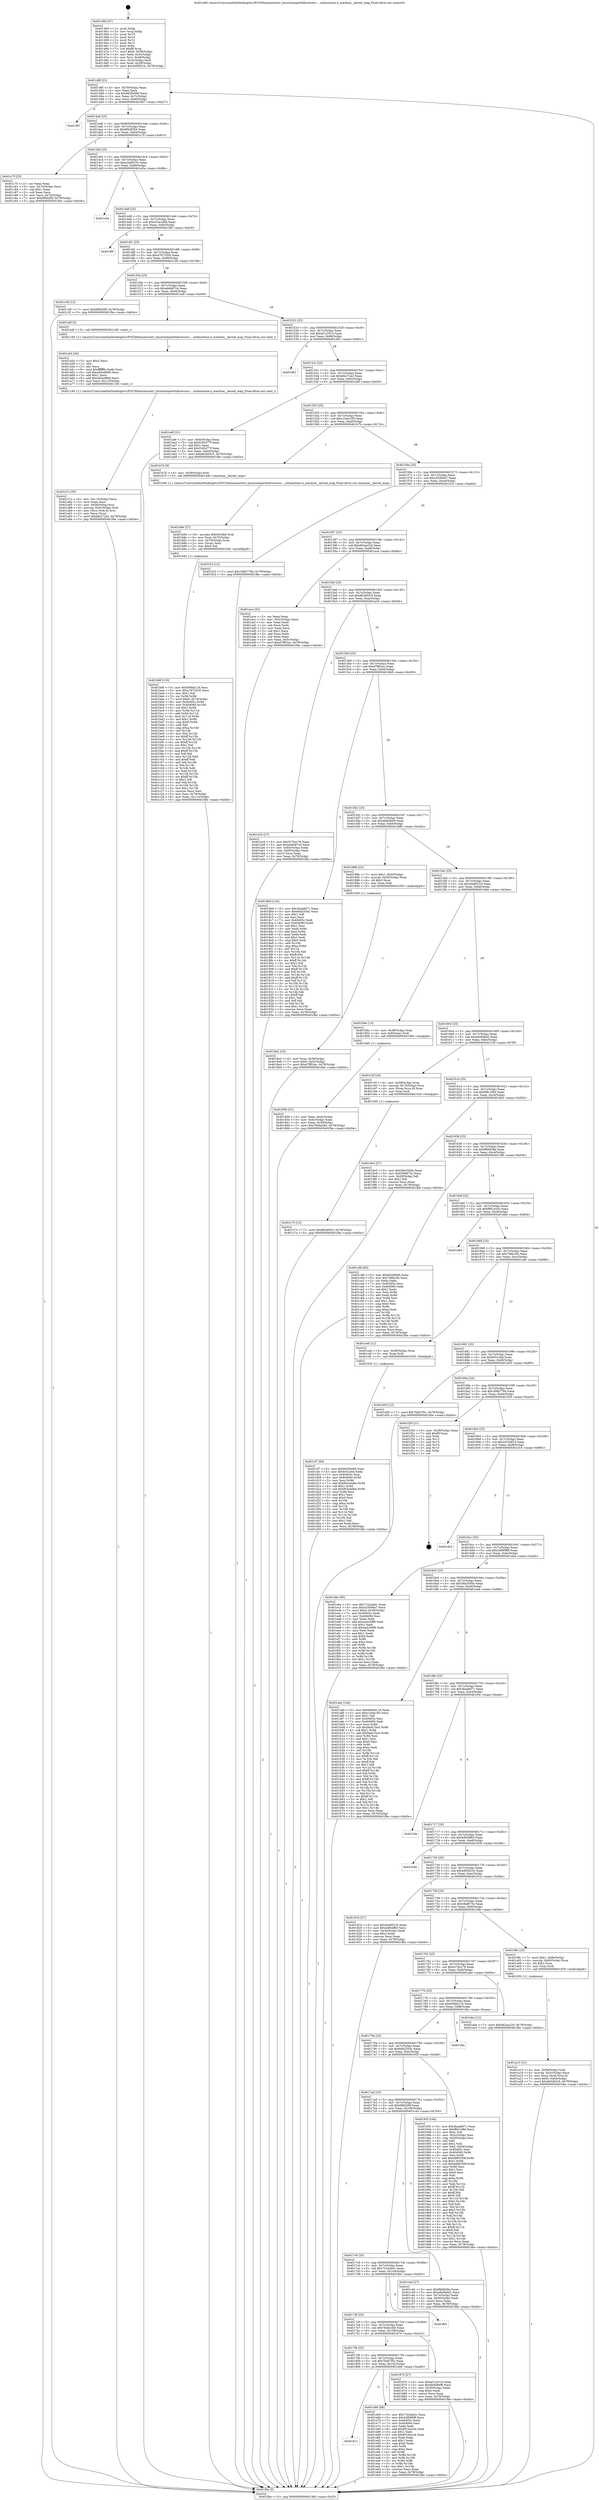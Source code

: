 digraph "0x401460" {
  label = "0x401460 (/mnt/c/Users/mathe/Desktop/tcc/POCII/binaries/extr_linuxtoolsperfuibrowsers....utilmachine.h_machine__kernel_map_Final-ollvm.out::main(0))"
  labelloc = "t"
  node[shape=record]

  Entry [label="",width=0.3,height=0.3,shape=circle,fillcolor=black,style=filled]
  "0x40148f" [label="{
     0x40148f [23]\l
     | [instrs]\l
     &nbsp;&nbsp;0x40148f \<+3\>: mov -0x78(%rbp),%eax\l
     &nbsp;&nbsp;0x401492 \<+2\>: mov %eax,%ecx\l
     &nbsp;&nbsp;0x401494 \<+6\>: sub $0x8d2f4069,%ecx\l
     &nbsp;&nbsp;0x40149a \<+3\>: mov %eax,-0x7c(%rbp)\l
     &nbsp;&nbsp;0x40149d \<+3\>: mov %ecx,-0x80(%rbp)\l
     &nbsp;&nbsp;0x4014a0 \<+6\>: je 0000000000401f87 \<main+0xb27\>\l
  }"]
  "0x401f87" [label="{
     0x401f87\l
  }", style=dashed]
  "0x4014a6" [label="{
     0x4014a6 [25]\l
     | [instrs]\l
     &nbsp;&nbsp;0x4014a6 \<+5\>: jmp 00000000004014ab \<main+0x4b\>\l
     &nbsp;&nbsp;0x4014ab \<+3\>: mov -0x7c(%rbp),%eax\l
     &nbsp;&nbsp;0x4014ae \<+5\>: sub $0x9f2df363,%eax\l
     &nbsp;&nbsp;0x4014b3 \<+6\>: mov %eax,-0x84(%rbp)\l
     &nbsp;&nbsp;0x4014b9 \<+6\>: je 0000000000401c7f \<main+0x81f\>\l
  }"]
  Exit [label="",width=0.3,height=0.3,shape=circle,fillcolor=black,style=filled,peripheries=2]
  "0x401c7f" [label="{
     0x401c7f [25]\l
     | [instrs]\l
     &nbsp;&nbsp;0x401c7f \<+2\>: xor %eax,%eax\l
     &nbsp;&nbsp;0x401c81 \<+3\>: mov -0x74(%rbp),%ecx\l
     &nbsp;&nbsp;0x401c84 \<+3\>: sub $0x1,%eax\l
     &nbsp;&nbsp;0x401c87 \<+2\>: sub %eax,%ecx\l
     &nbsp;&nbsp;0x401c89 \<+3\>: mov %ecx,-0x74(%rbp)\l
     &nbsp;&nbsp;0x401c8c \<+7\>: movl $0x6f9d2f5f,-0x78(%rbp)\l
     &nbsp;&nbsp;0x401c93 \<+5\>: jmp 0000000000401fbe \<main+0xb5e\>\l
  }"]
  "0x4014bf" [label="{
     0x4014bf [25]\l
     | [instrs]\l
     &nbsp;&nbsp;0x4014bf \<+5\>: jmp 00000000004014c4 \<main+0x64\>\l
     &nbsp;&nbsp;0x4014c4 \<+3\>: mov -0x7c(%rbp),%eax\l
     &nbsp;&nbsp;0x4014c7 \<+5\>: sub $0xa2db910c,%eax\l
     &nbsp;&nbsp;0x4014cc \<+6\>: mov %eax,-0x88(%rbp)\l
     &nbsp;&nbsp;0x4014d2 \<+6\>: je 0000000000401e5a \<main+0x9fa\>\l
  }"]
  "0x401811" [label="{
     0x401811\l
  }", style=dashed]
  "0x401e5a" [label="{
     0x401e5a\l
  }", style=dashed]
  "0x4014d8" [label="{
     0x4014d8 [25]\l
     | [instrs]\l
     &nbsp;&nbsp;0x4014d8 \<+5\>: jmp 00000000004014dd \<main+0x7d\>\l
     &nbsp;&nbsp;0x4014dd \<+3\>: mov -0x7c(%rbp),%eax\l
     &nbsp;&nbsp;0x4014e0 \<+5\>: sub $0xa53a1d46,%eax\l
     &nbsp;&nbsp;0x4014e5 \<+6\>: mov %eax,-0x8c(%rbp)\l
     &nbsp;&nbsp;0x4014eb \<+6\>: je 0000000000401f9f \<main+0xb3f\>\l
  }"]
  "0x401e66" [label="{
     0x401e66 [88]\l
     | [instrs]\l
     &nbsp;&nbsp;0x401e66 \<+5\>: mov $0x71b2abd1,%eax\l
     &nbsp;&nbsp;0x401e6b \<+5\>: mov $0x24f089f8,%ecx\l
     &nbsp;&nbsp;0x401e70 \<+7\>: mov 0x40405c,%edx\l
     &nbsp;&nbsp;0x401e77 \<+7\>: mov 0x404060,%esi\l
     &nbsp;&nbsp;0x401e7e \<+2\>: mov %edx,%edi\l
     &nbsp;&nbsp;0x401e80 \<+6\>: add $0x8516a1e4,%edi\l
     &nbsp;&nbsp;0x401e86 \<+3\>: sub $0x1,%edi\l
     &nbsp;&nbsp;0x401e89 \<+6\>: sub $0x8516a1e4,%edi\l
     &nbsp;&nbsp;0x401e8f \<+3\>: imul %edi,%edx\l
     &nbsp;&nbsp;0x401e92 \<+3\>: and $0x1,%edx\l
     &nbsp;&nbsp;0x401e95 \<+3\>: cmp $0x0,%edx\l
     &nbsp;&nbsp;0x401e98 \<+4\>: sete %r8b\l
     &nbsp;&nbsp;0x401e9c \<+3\>: cmp $0xa,%esi\l
     &nbsp;&nbsp;0x401e9f \<+4\>: setl %r9b\l
     &nbsp;&nbsp;0x401ea3 \<+3\>: mov %r8b,%r10b\l
     &nbsp;&nbsp;0x401ea6 \<+3\>: and %r9b,%r10b\l
     &nbsp;&nbsp;0x401ea9 \<+3\>: xor %r9b,%r8b\l
     &nbsp;&nbsp;0x401eac \<+3\>: or %r8b,%r10b\l
     &nbsp;&nbsp;0x401eaf \<+4\>: test $0x1,%r10b\l
     &nbsp;&nbsp;0x401eb3 \<+3\>: cmovne %ecx,%eax\l
     &nbsp;&nbsp;0x401eb6 \<+3\>: mov %eax,-0x78(%rbp)\l
     &nbsp;&nbsp;0x401eb9 \<+5\>: jmp 0000000000401fbe \<main+0xb5e\>\l
  }"]
  "0x401f9f" [label="{
     0x401f9f\l
  }", style=dashed]
  "0x4014f1" [label="{
     0x4014f1 [25]\l
     | [instrs]\l
     &nbsp;&nbsp;0x4014f1 \<+5\>: jmp 00000000004014f6 \<main+0x96\>\l
     &nbsp;&nbsp;0x4014f6 \<+3\>: mov -0x7c(%rbp),%eax\l
     &nbsp;&nbsp;0x4014f9 \<+5\>: sub $0xa7873205,%eax\l
     &nbsp;&nbsp;0x4014fe \<+6\>: mov %eax,-0x90(%rbp)\l
     &nbsp;&nbsp;0x401504 \<+6\>: je 0000000000401c38 \<main+0x7d8\>\l
  }"]
  "0x401cf7" [label="{
     0x401cf7 [94]\l
     | [instrs]\l
     &nbsp;&nbsp;0x401cf7 \<+5\>: mov $0x8d2f4069,%ecx\l
     &nbsp;&nbsp;0x401cfc \<+5\>: mov $0x9c51e0d,%edx\l
     &nbsp;&nbsp;0x401d01 \<+7\>: mov 0x40405c,%esi\l
     &nbsp;&nbsp;0x401d08 \<+8\>: mov 0x404060,%r8d\l
     &nbsp;&nbsp;0x401d10 \<+3\>: mov %esi,%r9d\l
     &nbsp;&nbsp;0x401d13 \<+7\>: add $0x902e4dbe,%r9d\l
     &nbsp;&nbsp;0x401d1a \<+4\>: sub $0x1,%r9d\l
     &nbsp;&nbsp;0x401d1e \<+7\>: sub $0x902e4dbe,%r9d\l
     &nbsp;&nbsp;0x401d25 \<+4\>: imul %r9d,%esi\l
     &nbsp;&nbsp;0x401d29 \<+3\>: and $0x1,%esi\l
     &nbsp;&nbsp;0x401d2c \<+3\>: cmp $0x0,%esi\l
     &nbsp;&nbsp;0x401d2f \<+4\>: sete %r10b\l
     &nbsp;&nbsp;0x401d33 \<+4\>: cmp $0xa,%r8d\l
     &nbsp;&nbsp;0x401d37 \<+4\>: setl %r11b\l
     &nbsp;&nbsp;0x401d3b \<+3\>: mov %r10b,%bl\l
     &nbsp;&nbsp;0x401d3e \<+3\>: and %r11b,%bl\l
     &nbsp;&nbsp;0x401d41 \<+3\>: xor %r11b,%r10b\l
     &nbsp;&nbsp;0x401d44 \<+3\>: or %r10b,%bl\l
     &nbsp;&nbsp;0x401d47 \<+3\>: test $0x1,%bl\l
     &nbsp;&nbsp;0x401d4a \<+3\>: cmovne %edx,%ecx\l
     &nbsp;&nbsp;0x401d4d \<+3\>: mov %ecx,-0x78(%rbp)\l
     &nbsp;&nbsp;0x401d50 \<+5\>: jmp 0000000000401fbe \<main+0xb5e\>\l
  }"]
  "0x401c38" [label="{
     0x401c38 [12]\l
     | [instrs]\l
     &nbsp;&nbsp;0x401c38 \<+7\>: movl $0x6f9d2f5f,-0x78(%rbp)\l
     &nbsp;&nbsp;0x401c3f \<+5\>: jmp 0000000000401fbe \<main+0xb5e\>\l
  }"]
  "0x40150a" [label="{
     0x40150a [25]\l
     | [instrs]\l
     &nbsp;&nbsp;0x40150a \<+5\>: jmp 000000000040150f \<main+0xaf\>\l
     &nbsp;&nbsp;0x40150f \<+3\>: mov -0x7c(%rbp),%eax\l
     &nbsp;&nbsp;0x401512 \<+5\>: sub $0xab6d87c4,%eax\l
     &nbsp;&nbsp;0x401517 \<+6\>: mov %eax,-0x94(%rbp)\l
     &nbsp;&nbsp;0x40151d \<+6\>: je 0000000000401a4f \<main+0x5ef\>\l
  }"]
  "0x401c73" [label="{
     0x401c73 [12]\l
     | [instrs]\l
     &nbsp;&nbsp;0x401c73 \<+7\>: movl $0x9f2df363,-0x78(%rbp)\l
     &nbsp;&nbsp;0x401c7a \<+5\>: jmp 0000000000401fbe \<main+0xb5e\>\l
  }"]
  "0x401a4f" [label="{
     0x401a4f [5]\l
     | [instrs]\l
     &nbsp;&nbsp;0x401a4f \<+5\>: call 0000000000401160 \<next_i\>\l
     | [calls]\l
     &nbsp;&nbsp;0x401160 \{1\} (/mnt/c/Users/mathe/Desktop/tcc/POCII/binaries/extr_linuxtoolsperfuibrowsers....utilmachine.h_machine__kernel_map_Final-ollvm.out::next_i)\l
  }"]
  "0x401523" [label="{
     0x401523 [25]\l
     | [instrs]\l
     &nbsp;&nbsp;0x401523 \<+5\>: jmp 0000000000401528 \<main+0xc8\>\l
     &nbsp;&nbsp;0x401528 \<+3\>: mov -0x7c(%rbp),%eax\l
     &nbsp;&nbsp;0x40152b \<+5\>: sub $0xaf122015,%eax\l
     &nbsp;&nbsp;0x401530 \<+6\>: mov %eax,-0x98(%rbp)\l
     &nbsp;&nbsp;0x401536 \<+6\>: je 0000000000401d61 \<main+0x901\>\l
  }"]
  "0x401b9f" [label="{
     0x401b9f [153]\l
     | [instrs]\l
     &nbsp;&nbsp;0x401b9f \<+5\>: mov $0x609eb116,%esi\l
     &nbsp;&nbsp;0x401ba4 \<+5\>: mov $0xa7873205,%ecx\l
     &nbsp;&nbsp;0x401ba9 \<+2\>: mov $0x1,%dl\l
     &nbsp;&nbsp;0x401bab \<+3\>: xor %r8d,%r8d\l
     &nbsp;&nbsp;0x401bae \<+7\>: movl $0x0,-0x74(%rbp)\l
     &nbsp;&nbsp;0x401bb5 \<+8\>: mov 0x40405c,%r9d\l
     &nbsp;&nbsp;0x401bbd \<+8\>: mov 0x404060,%r10d\l
     &nbsp;&nbsp;0x401bc5 \<+4\>: sub $0x1,%r8d\l
     &nbsp;&nbsp;0x401bc9 \<+3\>: mov %r9d,%r11d\l
     &nbsp;&nbsp;0x401bcc \<+3\>: add %r8d,%r11d\l
     &nbsp;&nbsp;0x401bcf \<+4\>: imul %r11d,%r9d\l
     &nbsp;&nbsp;0x401bd3 \<+4\>: and $0x1,%r9d\l
     &nbsp;&nbsp;0x401bd7 \<+4\>: cmp $0x0,%r9d\l
     &nbsp;&nbsp;0x401bdb \<+3\>: sete %bl\l
     &nbsp;&nbsp;0x401bde \<+4\>: cmp $0xa,%r10d\l
     &nbsp;&nbsp;0x401be2 \<+4\>: setl %r14b\l
     &nbsp;&nbsp;0x401be6 \<+3\>: mov %bl,%r15b\l
     &nbsp;&nbsp;0x401be9 \<+4\>: xor $0xff,%r15b\l
     &nbsp;&nbsp;0x401bed \<+3\>: mov %r14b,%r12b\l
     &nbsp;&nbsp;0x401bf0 \<+4\>: xor $0xff,%r12b\l
     &nbsp;&nbsp;0x401bf4 \<+3\>: xor $0x1,%dl\l
     &nbsp;&nbsp;0x401bf7 \<+3\>: mov %r15b,%r13b\l
     &nbsp;&nbsp;0x401bfa \<+4\>: and $0xff,%r13b\l
     &nbsp;&nbsp;0x401bfe \<+2\>: and %dl,%bl\l
     &nbsp;&nbsp;0x401c00 \<+3\>: mov %r12b,%dil\l
     &nbsp;&nbsp;0x401c03 \<+4\>: and $0xff,%dil\l
     &nbsp;&nbsp;0x401c07 \<+3\>: and %dl,%r14b\l
     &nbsp;&nbsp;0x401c0a \<+3\>: or %bl,%r13b\l
     &nbsp;&nbsp;0x401c0d \<+3\>: or %r14b,%dil\l
     &nbsp;&nbsp;0x401c10 \<+3\>: xor %dil,%r13b\l
     &nbsp;&nbsp;0x401c13 \<+3\>: or %r12b,%r15b\l
     &nbsp;&nbsp;0x401c16 \<+4\>: xor $0xff,%r15b\l
     &nbsp;&nbsp;0x401c1a \<+3\>: or $0x1,%dl\l
     &nbsp;&nbsp;0x401c1d \<+3\>: and %dl,%r15b\l
     &nbsp;&nbsp;0x401c20 \<+3\>: or %r15b,%r13b\l
     &nbsp;&nbsp;0x401c23 \<+4\>: test $0x1,%r13b\l
     &nbsp;&nbsp;0x401c27 \<+3\>: cmovne %ecx,%esi\l
     &nbsp;&nbsp;0x401c2a \<+3\>: mov %esi,-0x78(%rbp)\l
     &nbsp;&nbsp;0x401c2d \<+6\>: mov %eax,-0x114(%rbp)\l
     &nbsp;&nbsp;0x401c33 \<+5\>: jmp 0000000000401fbe \<main+0xb5e\>\l
  }"]
  "0x401d61" [label="{
     0x401d61\l
  }", style=dashed]
  "0x40153c" [label="{
     0x40153c [25]\l
     | [instrs]\l
     &nbsp;&nbsp;0x40153c \<+5\>: jmp 0000000000401541 \<main+0xe1\>\l
     &nbsp;&nbsp;0x401541 \<+3\>: mov -0x7c(%rbp),%eax\l
     &nbsp;&nbsp;0x401544 \<+5\>: sub $0xbfe272a3,%eax\l
     &nbsp;&nbsp;0x401549 \<+6\>: mov %eax,-0x9c(%rbp)\l
     &nbsp;&nbsp;0x40154f \<+6\>: je 0000000000401a9f \<main+0x63f\>\l
  }"]
  "0x401b84" [label="{
     0x401b84 [27]\l
     | [instrs]\l
     &nbsp;&nbsp;0x401b84 \<+10\>: movabs $0x4020b6,%rdi\l
     &nbsp;&nbsp;0x401b8e \<+4\>: mov %rax,-0x70(%rbp)\l
     &nbsp;&nbsp;0x401b92 \<+4\>: mov -0x70(%rbp),%rax\l
     &nbsp;&nbsp;0x401b96 \<+2\>: mov (%rax),%esi\l
     &nbsp;&nbsp;0x401b98 \<+2\>: mov $0x0,%al\l
     &nbsp;&nbsp;0x401b9a \<+5\>: call 0000000000401040 \<printf@plt\>\l
     | [calls]\l
     &nbsp;&nbsp;0x401040 \{1\} (unknown)\l
  }"]
  "0x401a9f" [label="{
     0x401a9f [31]\l
     | [instrs]\l
     &nbsp;&nbsp;0x401a9f \<+3\>: mov -0x64(%rbp),%eax\l
     &nbsp;&nbsp;0x401aa2 \<+5\>: sub $0xf1d5477f,%eax\l
     &nbsp;&nbsp;0x401aa7 \<+3\>: add $0x1,%eax\l
     &nbsp;&nbsp;0x401aaa \<+5\>: add $0xf1d5477f,%eax\l
     &nbsp;&nbsp;0x401aaf \<+3\>: mov %eax,-0x64(%rbp)\l
     &nbsp;&nbsp;0x401ab2 \<+7\>: movl $0xd63d03c5,-0x78(%rbp)\l
     &nbsp;&nbsp;0x401ab9 \<+5\>: jmp 0000000000401fbe \<main+0xb5e\>\l
  }"]
  "0x401555" [label="{
     0x401555 [25]\l
     | [instrs]\l
     &nbsp;&nbsp;0x401555 \<+5\>: jmp 000000000040155a \<main+0xfa\>\l
     &nbsp;&nbsp;0x40155a \<+3\>: mov -0x7c(%rbp),%eax\l
     &nbsp;&nbsp;0x40155d \<+5\>: sub $0xc1b4a185,%eax\l
     &nbsp;&nbsp;0x401562 \<+6\>: mov %eax,-0xa0(%rbp)\l
     &nbsp;&nbsp;0x401568 \<+6\>: je 0000000000401b7b \<main+0x71b\>\l
  }"]
  "0x401a7c" [label="{
     0x401a7c [35]\l
     | [instrs]\l
     &nbsp;&nbsp;0x401a7c \<+6\>: mov -0x110(%rbp),%ecx\l
     &nbsp;&nbsp;0x401a82 \<+3\>: imul %eax,%ecx\l
     &nbsp;&nbsp;0x401a85 \<+4\>: mov -0x58(%rbp),%rsi\l
     &nbsp;&nbsp;0x401a89 \<+4\>: movslq -0x5c(%rbp),%rdi\l
     &nbsp;&nbsp;0x401a8d \<+4\>: mov (%rsi,%rdi,8),%rsi\l
     &nbsp;&nbsp;0x401a91 \<+2\>: mov %ecx,(%rsi)\l
     &nbsp;&nbsp;0x401a93 \<+7\>: movl $0xbfe272a3,-0x78(%rbp)\l
     &nbsp;&nbsp;0x401a9a \<+5\>: jmp 0000000000401fbe \<main+0xb5e\>\l
  }"]
  "0x401b7b" [label="{
     0x401b7b [9]\l
     | [instrs]\l
     &nbsp;&nbsp;0x401b7b \<+4\>: mov -0x58(%rbp),%rdi\l
     &nbsp;&nbsp;0x401b7f \<+5\>: call 0000000000401440 \<machine__kernel_map\>\l
     | [calls]\l
     &nbsp;&nbsp;0x401440 \{1\} (/mnt/c/Users/mathe/Desktop/tcc/POCII/binaries/extr_linuxtoolsperfuibrowsers....utilmachine.h_machine__kernel_map_Final-ollvm.out::machine__kernel_map)\l
  }"]
  "0x40156e" [label="{
     0x40156e [25]\l
     | [instrs]\l
     &nbsp;&nbsp;0x40156e \<+5\>: jmp 0000000000401573 \<main+0x113\>\l
     &nbsp;&nbsp;0x401573 \<+3\>: mov -0x7c(%rbp),%eax\l
     &nbsp;&nbsp;0x401576 \<+5\>: sub $0xc53584e7,%eax\l
     &nbsp;&nbsp;0x40157b \<+6\>: mov %eax,-0xa4(%rbp)\l
     &nbsp;&nbsp;0x401581 \<+6\>: je 0000000000401f1d \<main+0xabd\>\l
  }"]
  "0x401a54" [label="{
     0x401a54 [40]\l
     | [instrs]\l
     &nbsp;&nbsp;0x401a54 \<+5\>: mov $0x2,%ecx\l
     &nbsp;&nbsp;0x401a59 \<+1\>: cltd\l
     &nbsp;&nbsp;0x401a5a \<+2\>: idiv %ecx\l
     &nbsp;&nbsp;0x401a5c \<+6\>: imul $0xfffffffe,%edx,%ecx\l
     &nbsp;&nbsp;0x401a62 \<+6\>: sub $0x4d2ed809,%ecx\l
     &nbsp;&nbsp;0x401a68 \<+3\>: add $0x1,%ecx\l
     &nbsp;&nbsp;0x401a6b \<+6\>: add $0x4d2ed809,%ecx\l
     &nbsp;&nbsp;0x401a71 \<+6\>: mov %ecx,-0x110(%rbp)\l
     &nbsp;&nbsp;0x401a77 \<+5\>: call 0000000000401160 \<next_i\>\l
     | [calls]\l
     &nbsp;&nbsp;0x401160 \{1\} (/mnt/c/Users/mathe/Desktop/tcc/POCII/binaries/extr_linuxtoolsperfuibrowsers....utilmachine.h_machine__kernel_map_Final-ollvm.out::next_i)\l
  }"]
  "0x401f1d" [label="{
     0x401f1d [12]\l
     | [instrs]\l
     &nbsp;&nbsp;0x401f1d \<+7\>: movl $0x168b778d,-0x78(%rbp)\l
     &nbsp;&nbsp;0x401f24 \<+5\>: jmp 0000000000401fbe \<main+0xb5e\>\l
  }"]
  "0x401587" [label="{
     0x401587 [25]\l
     | [instrs]\l
     &nbsp;&nbsp;0x401587 \<+5\>: jmp 000000000040158c \<main+0x12c\>\l
     &nbsp;&nbsp;0x40158c \<+3\>: mov -0x7c(%rbp),%eax\l
     &nbsp;&nbsp;0x40158f \<+5\>: sub $0xd62aa22d,%eax\l
     &nbsp;&nbsp;0x401594 \<+6\>: mov %eax,-0xa8(%rbp)\l
     &nbsp;&nbsp;0x40159a \<+6\>: je 0000000000401aca \<main+0x66a\>\l
  }"]
  "0x401a15" [label="{
     0x401a15 [31]\l
     | [instrs]\l
     &nbsp;&nbsp;0x401a15 \<+4\>: mov -0x58(%rbp),%rdi\l
     &nbsp;&nbsp;0x401a19 \<+4\>: movslq -0x5c(%rbp),%rcx\l
     &nbsp;&nbsp;0x401a1d \<+4\>: mov %rax,(%rdi,%rcx,8)\l
     &nbsp;&nbsp;0x401a21 \<+7\>: movl $0x0,-0x64(%rbp)\l
     &nbsp;&nbsp;0x401a28 \<+7\>: movl $0xd63d03c5,-0x78(%rbp)\l
     &nbsp;&nbsp;0x401a2f \<+5\>: jmp 0000000000401fbe \<main+0xb5e\>\l
  }"]
  "0x401aca" [label="{
     0x401aca [33]\l
     | [instrs]\l
     &nbsp;&nbsp;0x401aca \<+2\>: xor %eax,%eax\l
     &nbsp;&nbsp;0x401acc \<+3\>: mov -0x5c(%rbp),%ecx\l
     &nbsp;&nbsp;0x401acf \<+2\>: mov %eax,%edx\l
     &nbsp;&nbsp;0x401ad1 \<+2\>: sub %ecx,%edx\l
     &nbsp;&nbsp;0x401ad3 \<+2\>: mov %eax,%ecx\l
     &nbsp;&nbsp;0x401ad5 \<+3\>: sub $0x1,%ecx\l
     &nbsp;&nbsp;0x401ad8 \<+2\>: add %ecx,%edx\l
     &nbsp;&nbsp;0x401ada \<+2\>: sub %edx,%eax\l
     &nbsp;&nbsp;0x401adc \<+3\>: mov %eax,-0x5c(%rbp)\l
     &nbsp;&nbsp;0x401adf \<+7\>: movl $0xd7ff52ec,-0x78(%rbp)\l
     &nbsp;&nbsp;0x401ae6 \<+5\>: jmp 0000000000401fbe \<main+0xb5e\>\l
  }"]
  "0x4015a0" [label="{
     0x4015a0 [25]\l
     | [instrs]\l
     &nbsp;&nbsp;0x4015a0 \<+5\>: jmp 00000000004015a5 \<main+0x145\>\l
     &nbsp;&nbsp;0x4015a5 \<+3\>: mov -0x7c(%rbp),%eax\l
     &nbsp;&nbsp;0x4015a8 \<+5\>: sub $0xd63d03c5,%eax\l
     &nbsp;&nbsp;0x4015ad \<+6\>: mov %eax,-0xac(%rbp)\l
     &nbsp;&nbsp;0x4015b3 \<+6\>: je 0000000000401a34 \<main+0x5d4\>\l
  }"]
  "0x4018a2" [label="{
     0x4018a2 [23]\l
     | [instrs]\l
     &nbsp;&nbsp;0x4018a2 \<+4\>: mov %rax,-0x58(%rbp)\l
     &nbsp;&nbsp;0x4018a6 \<+7\>: movl $0x0,-0x5c(%rbp)\l
     &nbsp;&nbsp;0x4018ad \<+7\>: movl $0xd7ff52ec,-0x78(%rbp)\l
     &nbsp;&nbsp;0x4018b4 \<+5\>: jmp 0000000000401fbe \<main+0xb5e\>\l
  }"]
  "0x401a34" [label="{
     0x401a34 [27]\l
     | [instrs]\l
     &nbsp;&nbsp;0x401a34 \<+5\>: mov $0x5c78cc78,%eax\l
     &nbsp;&nbsp;0x401a39 \<+5\>: mov $0xab6d87c4,%ecx\l
     &nbsp;&nbsp;0x401a3e \<+3\>: mov -0x64(%rbp),%edx\l
     &nbsp;&nbsp;0x401a41 \<+3\>: cmp -0x60(%rbp),%edx\l
     &nbsp;&nbsp;0x401a44 \<+3\>: cmovl %ecx,%eax\l
     &nbsp;&nbsp;0x401a47 \<+3\>: mov %eax,-0x78(%rbp)\l
     &nbsp;&nbsp;0x401a4a \<+5\>: jmp 0000000000401fbe \<main+0xb5e\>\l
  }"]
  "0x4015b9" [label="{
     0x4015b9 [25]\l
     | [instrs]\l
     &nbsp;&nbsp;0x4015b9 \<+5\>: jmp 00000000004015be \<main+0x15e\>\l
     &nbsp;&nbsp;0x4015be \<+3\>: mov -0x7c(%rbp),%eax\l
     &nbsp;&nbsp;0x4015c1 \<+5\>: sub $0xd7ff52ec,%eax\l
     &nbsp;&nbsp;0x4015c6 \<+6\>: mov %eax,-0xb0(%rbp)\l
     &nbsp;&nbsp;0x4015cc \<+6\>: je 00000000004018b9 \<main+0x459\>\l
  }"]
  "0x4017f8" [label="{
     0x4017f8 [25]\l
     | [instrs]\l
     &nbsp;&nbsp;0x4017f8 \<+5\>: jmp 00000000004017fd \<main+0x39d\>\l
     &nbsp;&nbsp;0x4017fd \<+3\>: mov -0x7c(%rbp),%eax\l
     &nbsp;&nbsp;0x401800 \<+5\>: sub $0x7bdb7f5c,%eax\l
     &nbsp;&nbsp;0x401805 \<+6\>: mov %eax,-0x10c(%rbp)\l
     &nbsp;&nbsp;0x40180b \<+6\>: je 0000000000401e66 \<main+0xa06\>\l
  }"]
  "0x4018b9" [label="{
     0x4018b9 [134]\l
     | [instrs]\l
     &nbsp;&nbsp;0x4018b9 \<+5\>: mov $0x3baa8d71,%eax\l
     &nbsp;&nbsp;0x4018be \<+5\>: mov $0x66d2554c,%ecx\l
     &nbsp;&nbsp;0x4018c3 \<+2\>: mov $0x1,%dl\l
     &nbsp;&nbsp;0x4018c5 \<+2\>: xor %esi,%esi\l
     &nbsp;&nbsp;0x4018c7 \<+7\>: mov 0x40405c,%edi\l
     &nbsp;&nbsp;0x4018ce \<+8\>: mov 0x404060,%r8d\l
     &nbsp;&nbsp;0x4018d6 \<+3\>: sub $0x1,%esi\l
     &nbsp;&nbsp;0x4018d9 \<+3\>: mov %edi,%r9d\l
     &nbsp;&nbsp;0x4018dc \<+3\>: add %esi,%r9d\l
     &nbsp;&nbsp;0x4018df \<+4\>: imul %r9d,%edi\l
     &nbsp;&nbsp;0x4018e3 \<+3\>: and $0x1,%edi\l
     &nbsp;&nbsp;0x4018e6 \<+3\>: cmp $0x0,%edi\l
     &nbsp;&nbsp;0x4018e9 \<+4\>: sete %r10b\l
     &nbsp;&nbsp;0x4018ed \<+4\>: cmp $0xa,%r8d\l
     &nbsp;&nbsp;0x4018f1 \<+4\>: setl %r11b\l
     &nbsp;&nbsp;0x4018f5 \<+3\>: mov %r10b,%bl\l
     &nbsp;&nbsp;0x4018f8 \<+3\>: xor $0xff,%bl\l
     &nbsp;&nbsp;0x4018fb \<+3\>: mov %r11b,%r14b\l
     &nbsp;&nbsp;0x4018fe \<+4\>: xor $0xff,%r14b\l
     &nbsp;&nbsp;0x401902 \<+3\>: xor $0x1,%dl\l
     &nbsp;&nbsp;0x401905 \<+3\>: mov %bl,%r15b\l
     &nbsp;&nbsp;0x401908 \<+4\>: and $0xff,%r15b\l
     &nbsp;&nbsp;0x40190c \<+3\>: and %dl,%r10b\l
     &nbsp;&nbsp;0x40190f \<+3\>: mov %r14b,%r12b\l
     &nbsp;&nbsp;0x401912 \<+4\>: and $0xff,%r12b\l
     &nbsp;&nbsp;0x401916 \<+3\>: and %dl,%r11b\l
     &nbsp;&nbsp;0x401919 \<+3\>: or %r10b,%r15b\l
     &nbsp;&nbsp;0x40191c \<+3\>: or %r11b,%r12b\l
     &nbsp;&nbsp;0x40191f \<+3\>: xor %r12b,%r15b\l
     &nbsp;&nbsp;0x401922 \<+3\>: or %r14b,%bl\l
     &nbsp;&nbsp;0x401925 \<+3\>: xor $0xff,%bl\l
     &nbsp;&nbsp;0x401928 \<+3\>: or $0x1,%dl\l
     &nbsp;&nbsp;0x40192b \<+2\>: and %dl,%bl\l
     &nbsp;&nbsp;0x40192d \<+3\>: or %bl,%r15b\l
     &nbsp;&nbsp;0x401930 \<+4\>: test $0x1,%r15b\l
     &nbsp;&nbsp;0x401934 \<+3\>: cmovne %ecx,%eax\l
     &nbsp;&nbsp;0x401937 \<+3\>: mov %eax,-0x78(%rbp)\l
     &nbsp;&nbsp;0x40193a \<+5\>: jmp 0000000000401fbe \<main+0xb5e\>\l
  }"]
  "0x4015d2" [label="{
     0x4015d2 [25]\l
     | [instrs]\l
     &nbsp;&nbsp;0x4015d2 \<+5\>: jmp 00000000004015d7 \<main+0x177\>\l
     &nbsp;&nbsp;0x4015d7 \<+3\>: mov -0x7c(%rbp),%eax\l
     &nbsp;&nbsp;0x4015da \<+5\>: sub $0xdbd08ef8,%eax\l
     &nbsp;&nbsp;0x4015df \<+6\>: mov %eax,-0xb4(%rbp)\l
     &nbsp;&nbsp;0x4015e5 \<+6\>: je 000000000040188b \<main+0x42b\>\l
  }"]
  "0x401870" [label="{
     0x401870 [27]\l
     | [instrs]\l
     &nbsp;&nbsp;0x401870 \<+5\>: mov $0xaf122015,%eax\l
     &nbsp;&nbsp;0x401875 \<+5\>: mov $0xdbd08ef8,%ecx\l
     &nbsp;&nbsp;0x40187a \<+3\>: mov -0x30(%rbp),%edx\l
     &nbsp;&nbsp;0x40187d \<+3\>: cmp $0x0,%edx\l
     &nbsp;&nbsp;0x401880 \<+3\>: cmove %ecx,%eax\l
     &nbsp;&nbsp;0x401883 \<+3\>: mov %eax,-0x78(%rbp)\l
     &nbsp;&nbsp;0x401886 \<+5\>: jmp 0000000000401fbe \<main+0xb5e\>\l
  }"]
  "0x40188b" [label="{
     0x40188b [23]\l
     | [instrs]\l
     &nbsp;&nbsp;0x40188b \<+7\>: movl $0x1,-0x50(%rbp)\l
     &nbsp;&nbsp;0x401892 \<+4\>: movslq -0x50(%rbp),%rax\l
     &nbsp;&nbsp;0x401896 \<+4\>: shl $0x3,%rax\l
     &nbsp;&nbsp;0x40189a \<+3\>: mov %rax,%rdi\l
     &nbsp;&nbsp;0x40189d \<+5\>: call 0000000000401050 \<malloc@plt\>\l
     | [calls]\l
     &nbsp;&nbsp;0x401050 \{1\} (unknown)\l
  }"]
  "0x4015eb" [label="{
     0x4015eb [25]\l
     | [instrs]\l
     &nbsp;&nbsp;0x4015eb \<+5\>: jmp 00000000004015f0 \<main+0x190\>\l
     &nbsp;&nbsp;0x4015f0 \<+3\>: mov -0x7c(%rbp),%eax\l
     &nbsp;&nbsp;0x4015f3 \<+5\>: sub $0xe0a85216,%eax\l
     &nbsp;&nbsp;0x4015f8 \<+6\>: mov %eax,-0xb8(%rbp)\l
     &nbsp;&nbsp;0x4015fe \<+6\>: je 000000000040184e \<main+0x3ee\>\l
  }"]
  "0x4017df" [label="{
     0x4017df [25]\l
     | [instrs]\l
     &nbsp;&nbsp;0x4017df \<+5\>: jmp 00000000004017e4 \<main+0x384\>\l
     &nbsp;&nbsp;0x4017e4 \<+3\>: mov -0x7c(%rbp),%eax\l
     &nbsp;&nbsp;0x4017e7 \<+5\>: sub $0x78d4e3b5,%eax\l
     &nbsp;&nbsp;0x4017ec \<+6\>: mov %eax,-0x108(%rbp)\l
     &nbsp;&nbsp;0x4017f2 \<+6\>: je 0000000000401870 \<main+0x410\>\l
  }"]
  "0x40184e" [label="{
     0x40184e [13]\l
     | [instrs]\l
     &nbsp;&nbsp;0x40184e \<+4\>: mov -0x48(%rbp),%rax\l
     &nbsp;&nbsp;0x401852 \<+4\>: mov 0x8(%rax),%rdi\l
     &nbsp;&nbsp;0x401856 \<+5\>: call 0000000000401060 \<atoi@plt\>\l
     | [calls]\l
     &nbsp;&nbsp;0x401060 \{1\} (unknown)\l
  }"]
  "0x401604" [label="{
     0x401604 [25]\l
     | [instrs]\l
     &nbsp;&nbsp;0x401604 \<+5\>: jmp 0000000000401609 \<main+0x1a9\>\l
     &nbsp;&nbsp;0x401609 \<+3\>: mov -0x7c(%rbp),%eax\l
     &nbsp;&nbsp;0x40160c \<+5\>: sub $0xe9c6b6d2,%eax\l
     &nbsp;&nbsp;0x401611 \<+6\>: mov %eax,-0xbc(%rbp)\l
     &nbsp;&nbsp;0x401617 \<+6\>: je 0000000000401c5f \<main+0x7ff\>\l
  }"]
  "0x401fb0" [label="{
     0x401fb0\l
  }", style=dashed]
  "0x401c5f" [label="{
     0x401c5f [20]\l
     | [instrs]\l
     &nbsp;&nbsp;0x401c5f \<+4\>: mov -0x58(%rbp),%rax\l
     &nbsp;&nbsp;0x401c63 \<+4\>: movslq -0x74(%rbp),%rcx\l
     &nbsp;&nbsp;0x401c67 \<+4\>: mov (%rax,%rcx,8),%rax\l
     &nbsp;&nbsp;0x401c6b \<+3\>: mov %rax,%rdi\l
     &nbsp;&nbsp;0x401c6e \<+5\>: call 0000000000401030 \<free@plt\>\l
     | [calls]\l
     &nbsp;&nbsp;0x401030 \{1\} (unknown)\l
  }"]
  "0x40161d" [label="{
     0x40161d [25]\l
     | [instrs]\l
     &nbsp;&nbsp;0x40161d \<+5\>: jmp 0000000000401622 \<main+0x1c2\>\l
     &nbsp;&nbsp;0x401622 \<+3\>: mov -0x7c(%rbp),%eax\l
     &nbsp;&nbsp;0x401625 \<+5\>: sub $0xf6fc1884,%eax\l
     &nbsp;&nbsp;0x40162a \<+6\>: mov %eax,-0xc0(%rbp)\l
     &nbsp;&nbsp;0x401630 \<+6\>: je 00000000004019e3 \<main+0x583\>\l
  }"]
  "0x4017c6" [label="{
     0x4017c6 [25]\l
     | [instrs]\l
     &nbsp;&nbsp;0x4017c6 \<+5\>: jmp 00000000004017cb \<main+0x36b\>\l
     &nbsp;&nbsp;0x4017cb \<+3\>: mov -0x7c(%rbp),%eax\l
     &nbsp;&nbsp;0x4017ce \<+5\>: sub $0x71b2abd1,%eax\l
     &nbsp;&nbsp;0x4017d3 \<+6\>: mov %eax,-0x104(%rbp)\l
     &nbsp;&nbsp;0x4017d9 \<+6\>: je 0000000000401fb0 \<main+0xb50\>\l
  }"]
  "0x4019e3" [label="{
     0x4019e3 [27]\l
     | [instrs]\l
     &nbsp;&nbsp;0x4019e3 \<+5\>: mov $0x38a3595e,%eax\l
     &nbsp;&nbsp;0x4019e8 \<+5\>: mov $0x59af673c,%ecx\l
     &nbsp;&nbsp;0x4019ed \<+3\>: mov -0x29(%rbp),%dl\l
     &nbsp;&nbsp;0x4019f0 \<+3\>: test $0x1,%dl\l
     &nbsp;&nbsp;0x4019f3 \<+3\>: cmovne %ecx,%eax\l
     &nbsp;&nbsp;0x4019f6 \<+3\>: mov %eax,-0x78(%rbp)\l
     &nbsp;&nbsp;0x4019f9 \<+5\>: jmp 0000000000401fbe \<main+0xb5e\>\l
  }"]
  "0x401636" [label="{
     0x401636 [25]\l
     | [instrs]\l
     &nbsp;&nbsp;0x401636 \<+5\>: jmp 000000000040163b \<main+0x1db\>\l
     &nbsp;&nbsp;0x40163b \<+3\>: mov -0x7c(%rbp),%eax\l
     &nbsp;&nbsp;0x40163e \<+5\>: sub $0xf8bfd38a,%eax\l
     &nbsp;&nbsp;0x401643 \<+6\>: mov %eax,-0xc4(%rbp)\l
     &nbsp;&nbsp;0x401649 \<+6\>: je 0000000000401c98 \<main+0x838\>\l
  }"]
  "0x401c44" [label="{
     0x401c44 [27]\l
     | [instrs]\l
     &nbsp;&nbsp;0x401c44 \<+5\>: mov $0xf8bfd38a,%eax\l
     &nbsp;&nbsp;0x401c49 \<+5\>: mov $0xe9c6b6d2,%ecx\l
     &nbsp;&nbsp;0x401c4e \<+3\>: mov -0x74(%rbp),%edx\l
     &nbsp;&nbsp;0x401c51 \<+3\>: cmp -0x50(%rbp),%edx\l
     &nbsp;&nbsp;0x401c54 \<+3\>: cmovl %ecx,%eax\l
     &nbsp;&nbsp;0x401c57 \<+3\>: mov %eax,-0x78(%rbp)\l
     &nbsp;&nbsp;0x401c5a \<+5\>: jmp 0000000000401fbe \<main+0xb5e\>\l
  }"]
  "0x401c98" [label="{
     0x401c98 [83]\l
     | [instrs]\l
     &nbsp;&nbsp;0x401c98 \<+5\>: mov $0x8d2f4069,%eax\l
     &nbsp;&nbsp;0x401c9d \<+5\>: mov $0x748b25b,%ecx\l
     &nbsp;&nbsp;0x401ca2 \<+2\>: xor %edx,%edx\l
     &nbsp;&nbsp;0x401ca4 \<+7\>: mov 0x40405c,%esi\l
     &nbsp;&nbsp;0x401cab \<+7\>: mov 0x404060,%edi\l
     &nbsp;&nbsp;0x401cb2 \<+3\>: sub $0x1,%edx\l
     &nbsp;&nbsp;0x401cb5 \<+3\>: mov %esi,%r8d\l
     &nbsp;&nbsp;0x401cb8 \<+3\>: add %edx,%r8d\l
     &nbsp;&nbsp;0x401cbb \<+4\>: imul %r8d,%esi\l
     &nbsp;&nbsp;0x401cbf \<+3\>: and $0x1,%esi\l
     &nbsp;&nbsp;0x401cc2 \<+3\>: cmp $0x0,%esi\l
     &nbsp;&nbsp;0x401cc5 \<+4\>: sete %r9b\l
     &nbsp;&nbsp;0x401cc9 \<+3\>: cmp $0xa,%edi\l
     &nbsp;&nbsp;0x401ccc \<+4\>: setl %r10b\l
     &nbsp;&nbsp;0x401cd0 \<+3\>: mov %r9b,%r11b\l
     &nbsp;&nbsp;0x401cd3 \<+3\>: and %r10b,%r11b\l
     &nbsp;&nbsp;0x401cd6 \<+3\>: xor %r10b,%r9b\l
     &nbsp;&nbsp;0x401cd9 \<+3\>: or %r9b,%r11b\l
     &nbsp;&nbsp;0x401cdc \<+4\>: test $0x1,%r11b\l
     &nbsp;&nbsp;0x401ce0 \<+3\>: cmovne %ecx,%eax\l
     &nbsp;&nbsp;0x401ce3 \<+3\>: mov %eax,-0x78(%rbp)\l
     &nbsp;&nbsp;0x401ce6 \<+5\>: jmp 0000000000401fbe \<main+0xb5e\>\l
  }"]
  "0x40164f" [label="{
     0x40164f [25]\l
     | [instrs]\l
     &nbsp;&nbsp;0x40164f \<+5\>: jmp 0000000000401654 \<main+0x1f4\>\l
     &nbsp;&nbsp;0x401654 \<+3\>: mov -0x7c(%rbp),%eax\l
     &nbsp;&nbsp;0x401657 \<+5\>: sub $0xf981a5c0,%eax\l
     &nbsp;&nbsp;0x40165c \<+6\>: mov %eax,-0xc8(%rbp)\l
     &nbsp;&nbsp;0x401662 \<+6\>: je 0000000000401d6d \<main+0x90d\>\l
  }"]
  "0x4017ad" [label="{
     0x4017ad [25]\l
     | [instrs]\l
     &nbsp;&nbsp;0x4017ad \<+5\>: jmp 00000000004017b2 \<main+0x352\>\l
     &nbsp;&nbsp;0x4017b2 \<+3\>: mov -0x7c(%rbp),%eax\l
     &nbsp;&nbsp;0x4017b5 \<+5\>: sub $0x6f9d2f5f,%eax\l
     &nbsp;&nbsp;0x4017ba \<+6\>: mov %eax,-0x100(%rbp)\l
     &nbsp;&nbsp;0x4017c0 \<+6\>: je 0000000000401c44 \<main+0x7e4\>\l
  }"]
  "0x401d6d" [label="{
     0x401d6d\l
  }", style=dashed]
  "0x401668" [label="{
     0x401668 [25]\l
     | [instrs]\l
     &nbsp;&nbsp;0x401668 \<+5\>: jmp 000000000040166d \<main+0x20d\>\l
     &nbsp;&nbsp;0x40166d \<+3\>: mov -0x7c(%rbp),%eax\l
     &nbsp;&nbsp;0x401670 \<+5\>: sub $0x748b25b,%eax\l
     &nbsp;&nbsp;0x401675 \<+6\>: mov %eax,-0xcc(%rbp)\l
     &nbsp;&nbsp;0x40167b \<+6\>: je 0000000000401ceb \<main+0x88b\>\l
  }"]
  "0x40193f" [label="{
     0x40193f [164]\l
     | [instrs]\l
     &nbsp;&nbsp;0x40193f \<+5\>: mov $0x3baa8d71,%eax\l
     &nbsp;&nbsp;0x401944 \<+5\>: mov $0xf6fc1884,%ecx\l
     &nbsp;&nbsp;0x401949 \<+2\>: mov $0x1,%dl\l
     &nbsp;&nbsp;0x40194b \<+3\>: mov -0x5c(%rbp),%esi\l
     &nbsp;&nbsp;0x40194e \<+3\>: cmp -0x50(%rbp),%esi\l
     &nbsp;&nbsp;0x401951 \<+4\>: setl %dil\l
     &nbsp;&nbsp;0x401955 \<+4\>: and $0x1,%dil\l
     &nbsp;&nbsp;0x401959 \<+4\>: mov %dil,-0x29(%rbp)\l
     &nbsp;&nbsp;0x40195d \<+7\>: mov 0x40405c,%esi\l
     &nbsp;&nbsp;0x401964 \<+8\>: mov 0x404060,%r8d\l
     &nbsp;&nbsp;0x40196c \<+3\>: mov %esi,%r9d\l
     &nbsp;&nbsp;0x40196f \<+7\>: add $0xdd90259f,%r9d\l
     &nbsp;&nbsp;0x401976 \<+4\>: sub $0x1,%r9d\l
     &nbsp;&nbsp;0x40197a \<+7\>: sub $0xdd90259f,%r9d\l
     &nbsp;&nbsp;0x401981 \<+4\>: imul %r9d,%esi\l
     &nbsp;&nbsp;0x401985 \<+3\>: and $0x1,%esi\l
     &nbsp;&nbsp;0x401988 \<+3\>: cmp $0x0,%esi\l
     &nbsp;&nbsp;0x40198b \<+4\>: sete %dil\l
     &nbsp;&nbsp;0x40198f \<+4\>: cmp $0xa,%r8d\l
     &nbsp;&nbsp;0x401993 \<+4\>: setl %r10b\l
     &nbsp;&nbsp;0x401997 \<+3\>: mov %dil,%r11b\l
     &nbsp;&nbsp;0x40199a \<+4\>: xor $0xff,%r11b\l
     &nbsp;&nbsp;0x40199e \<+3\>: mov %r10b,%bl\l
     &nbsp;&nbsp;0x4019a1 \<+3\>: xor $0xff,%bl\l
     &nbsp;&nbsp;0x4019a4 \<+3\>: xor $0x0,%dl\l
     &nbsp;&nbsp;0x4019a7 \<+3\>: mov %r11b,%r14b\l
     &nbsp;&nbsp;0x4019aa \<+4\>: and $0x0,%r14b\l
     &nbsp;&nbsp;0x4019ae \<+3\>: and %dl,%dil\l
     &nbsp;&nbsp;0x4019b1 \<+3\>: mov %bl,%r15b\l
     &nbsp;&nbsp;0x4019b4 \<+4\>: and $0x0,%r15b\l
     &nbsp;&nbsp;0x4019b8 \<+3\>: and %dl,%r10b\l
     &nbsp;&nbsp;0x4019bb \<+3\>: or %dil,%r14b\l
     &nbsp;&nbsp;0x4019be \<+3\>: or %r10b,%r15b\l
     &nbsp;&nbsp;0x4019c1 \<+3\>: xor %r15b,%r14b\l
     &nbsp;&nbsp;0x4019c4 \<+3\>: or %bl,%r11b\l
     &nbsp;&nbsp;0x4019c7 \<+4\>: xor $0xff,%r11b\l
     &nbsp;&nbsp;0x4019cb \<+3\>: or $0x0,%dl\l
     &nbsp;&nbsp;0x4019ce \<+3\>: and %dl,%r11b\l
     &nbsp;&nbsp;0x4019d1 \<+3\>: or %r11b,%r14b\l
     &nbsp;&nbsp;0x4019d4 \<+4\>: test $0x1,%r14b\l
     &nbsp;&nbsp;0x4019d8 \<+3\>: cmovne %ecx,%eax\l
     &nbsp;&nbsp;0x4019db \<+3\>: mov %eax,-0x78(%rbp)\l
     &nbsp;&nbsp;0x4019de \<+5\>: jmp 0000000000401fbe \<main+0xb5e\>\l
  }"]
  "0x401ceb" [label="{
     0x401ceb [12]\l
     | [instrs]\l
     &nbsp;&nbsp;0x401ceb \<+4\>: mov -0x58(%rbp),%rax\l
     &nbsp;&nbsp;0x401cef \<+3\>: mov %rax,%rdi\l
     &nbsp;&nbsp;0x401cf2 \<+5\>: call 0000000000401030 \<free@plt\>\l
     | [calls]\l
     &nbsp;&nbsp;0x401030 \{1\} (unknown)\l
  }"]
  "0x401681" [label="{
     0x401681 [25]\l
     | [instrs]\l
     &nbsp;&nbsp;0x401681 \<+5\>: jmp 0000000000401686 \<main+0x226\>\l
     &nbsp;&nbsp;0x401686 \<+3\>: mov -0x7c(%rbp),%eax\l
     &nbsp;&nbsp;0x401689 \<+5\>: sub $0x9c51e0d,%eax\l
     &nbsp;&nbsp;0x40168e \<+6\>: mov %eax,-0xd0(%rbp)\l
     &nbsp;&nbsp;0x401694 \<+6\>: je 0000000000401d55 \<main+0x8f5\>\l
  }"]
  "0x401794" [label="{
     0x401794 [25]\l
     | [instrs]\l
     &nbsp;&nbsp;0x401794 \<+5\>: jmp 0000000000401799 \<main+0x339\>\l
     &nbsp;&nbsp;0x401799 \<+3\>: mov -0x7c(%rbp),%eax\l
     &nbsp;&nbsp;0x40179c \<+5\>: sub $0x66d2554c,%eax\l
     &nbsp;&nbsp;0x4017a1 \<+6\>: mov %eax,-0xfc(%rbp)\l
     &nbsp;&nbsp;0x4017a7 \<+6\>: je 000000000040193f \<main+0x4df\>\l
  }"]
  "0x401d55" [label="{
     0x401d55 [12]\l
     | [instrs]\l
     &nbsp;&nbsp;0x401d55 \<+7\>: movl $0x7bdb7f5c,-0x78(%rbp)\l
     &nbsp;&nbsp;0x401d5c \<+5\>: jmp 0000000000401fbe \<main+0xb5e\>\l
  }"]
  "0x40169a" [label="{
     0x40169a [25]\l
     | [instrs]\l
     &nbsp;&nbsp;0x40169a \<+5\>: jmp 000000000040169f \<main+0x23f\>\l
     &nbsp;&nbsp;0x40169f \<+3\>: mov -0x7c(%rbp),%eax\l
     &nbsp;&nbsp;0x4016a2 \<+5\>: sub $0x168b778d,%eax\l
     &nbsp;&nbsp;0x4016a7 \<+6\>: mov %eax,-0xd4(%rbp)\l
     &nbsp;&nbsp;0x4016ad \<+6\>: je 0000000000401f29 \<main+0xac9\>\l
  }"]
  "0x401f4a" [label="{
     0x401f4a\l
  }", style=dashed]
  "0x401f29" [label="{
     0x401f29 [21]\l
     | [instrs]\l
     &nbsp;&nbsp;0x401f29 \<+3\>: mov -0x38(%rbp),%eax\l
     &nbsp;&nbsp;0x401f2c \<+7\>: add $0xf8,%rsp\l
     &nbsp;&nbsp;0x401f33 \<+1\>: pop %rbx\l
     &nbsp;&nbsp;0x401f34 \<+2\>: pop %r12\l
     &nbsp;&nbsp;0x401f36 \<+2\>: pop %r13\l
     &nbsp;&nbsp;0x401f38 \<+2\>: pop %r14\l
     &nbsp;&nbsp;0x401f3a \<+2\>: pop %r15\l
     &nbsp;&nbsp;0x401f3c \<+1\>: pop %rbp\l
     &nbsp;&nbsp;0x401f3d \<+1\>: ret\l
  }"]
  "0x4016b3" [label="{
     0x4016b3 [25]\l
     | [instrs]\l
     &nbsp;&nbsp;0x4016b3 \<+5\>: jmp 00000000004016b8 \<main+0x258\>\l
     &nbsp;&nbsp;0x4016b8 \<+3\>: mov -0x7c(%rbp),%eax\l
     &nbsp;&nbsp;0x4016bb \<+5\>: sub $0x2433df14,%eax\l
     &nbsp;&nbsp;0x4016c0 \<+6\>: mov %eax,-0xd8(%rbp)\l
     &nbsp;&nbsp;0x4016c6 \<+6\>: je 0000000000401dc5 \<main+0x965\>\l
  }"]
  "0x40177b" [label="{
     0x40177b [25]\l
     | [instrs]\l
     &nbsp;&nbsp;0x40177b \<+5\>: jmp 0000000000401780 \<main+0x320\>\l
     &nbsp;&nbsp;0x401780 \<+3\>: mov -0x7c(%rbp),%eax\l
     &nbsp;&nbsp;0x401783 \<+5\>: sub $0x609eb116,%eax\l
     &nbsp;&nbsp;0x401788 \<+6\>: mov %eax,-0xf8(%rbp)\l
     &nbsp;&nbsp;0x40178e \<+6\>: je 0000000000401f4a \<main+0xaea\>\l
  }"]
  "0x401dc5" [label="{
     0x401dc5\l
  }", style=dashed]
  "0x4016cc" [label="{
     0x4016cc [25]\l
     | [instrs]\l
     &nbsp;&nbsp;0x4016cc \<+5\>: jmp 00000000004016d1 \<main+0x271\>\l
     &nbsp;&nbsp;0x4016d1 \<+3\>: mov -0x7c(%rbp),%eax\l
     &nbsp;&nbsp;0x4016d4 \<+5\>: sub $0x24f089f8,%eax\l
     &nbsp;&nbsp;0x4016d9 \<+6\>: mov %eax,-0xdc(%rbp)\l
     &nbsp;&nbsp;0x4016df \<+6\>: je 0000000000401ebe \<main+0xa5e\>\l
  }"]
  "0x401abe" [label="{
     0x401abe [12]\l
     | [instrs]\l
     &nbsp;&nbsp;0x401abe \<+7\>: movl $0xd62aa22d,-0x78(%rbp)\l
     &nbsp;&nbsp;0x401ac5 \<+5\>: jmp 0000000000401fbe \<main+0xb5e\>\l
  }"]
  "0x401ebe" [label="{
     0x401ebe [95]\l
     | [instrs]\l
     &nbsp;&nbsp;0x401ebe \<+5\>: mov $0x71b2abd1,%eax\l
     &nbsp;&nbsp;0x401ec3 \<+5\>: mov $0xc53584e7,%ecx\l
     &nbsp;&nbsp;0x401ec8 \<+7\>: movl $0x0,-0x38(%rbp)\l
     &nbsp;&nbsp;0x401ecf \<+7\>: mov 0x40405c,%edx\l
     &nbsp;&nbsp;0x401ed6 \<+7\>: mov 0x404060,%esi\l
     &nbsp;&nbsp;0x401edd \<+2\>: mov %edx,%edi\l
     &nbsp;&nbsp;0x401edf \<+6\>: add $0xea4249f6,%edi\l
     &nbsp;&nbsp;0x401ee5 \<+3\>: sub $0x1,%edi\l
     &nbsp;&nbsp;0x401ee8 \<+6\>: sub $0xea4249f6,%edi\l
     &nbsp;&nbsp;0x401eee \<+3\>: imul %edi,%edx\l
     &nbsp;&nbsp;0x401ef1 \<+3\>: and $0x1,%edx\l
     &nbsp;&nbsp;0x401ef4 \<+3\>: cmp $0x0,%edx\l
     &nbsp;&nbsp;0x401ef7 \<+4\>: sete %r8b\l
     &nbsp;&nbsp;0x401efb \<+3\>: cmp $0xa,%esi\l
     &nbsp;&nbsp;0x401efe \<+4\>: setl %r9b\l
     &nbsp;&nbsp;0x401f02 \<+3\>: mov %r8b,%r10b\l
     &nbsp;&nbsp;0x401f05 \<+3\>: and %r9b,%r10b\l
     &nbsp;&nbsp;0x401f08 \<+3\>: xor %r9b,%r8b\l
     &nbsp;&nbsp;0x401f0b \<+3\>: or %r8b,%r10b\l
     &nbsp;&nbsp;0x401f0e \<+4\>: test $0x1,%r10b\l
     &nbsp;&nbsp;0x401f12 \<+3\>: cmovne %ecx,%eax\l
     &nbsp;&nbsp;0x401f15 \<+3\>: mov %eax,-0x78(%rbp)\l
     &nbsp;&nbsp;0x401f18 \<+5\>: jmp 0000000000401fbe \<main+0xb5e\>\l
  }"]
  "0x4016e5" [label="{
     0x4016e5 [25]\l
     | [instrs]\l
     &nbsp;&nbsp;0x4016e5 \<+5\>: jmp 00000000004016ea \<main+0x28a\>\l
     &nbsp;&nbsp;0x4016ea \<+3\>: mov -0x7c(%rbp),%eax\l
     &nbsp;&nbsp;0x4016ed \<+5\>: sub $0x38a3595e,%eax\l
     &nbsp;&nbsp;0x4016f2 \<+6\>: mov %eax,-0xe0(%rbp)\l
     &nbsp;&nbsp;0x4016f8 \<+6\>: je 0000000000401aeb \<main+0x68b\>\l
  }"]
  "0x401762" [label="{
     0x401762 [25]\l
     | [instrs]\l
     &nbsp;&nbsp;0x401762 \<+5\>: jmp 0000000000401767 \<main+0x307\>\l
     &nbsp;&nbsp;0x401767 \<+3\>: mov -0x7c(%rbp),%eax\l
     &nbsp;&nbsp;0x40176a \<+5\>: sub $0x5c78cc78,%eax\l
     &nbsp;&nbsp;0x40176f \<+6\>: mov %eax,-0xf4(%rbp)\l
     &nbsp;&nbsp;0x401775 \<+6\>: je 0000000000401abe \<main+0x65e\>\l
  }"]
  "0x401aeb" [label="{
     0x401aeb [144]\l
     | [instrs]\l
     &nbsp;&nbsp;0x401aeb \<+5\>: mov $0x609eb116,%eax\l
     &nbsp;&nbsp;0x401af0 \<+5\>: mov $0xc1b4a185,%ecx\l
     &nbsp;&nbsp;0x401af5 \<+2\>: mov $0x1,%dl\l
     &nbsp;&nbsp;0x401af7 \<+7\>: mov 0x40405c,%esi\l
     &nbsp;&nbsp;0x401afe \<+7\>: mov 0x404060,%edi\l
     &nbsp;&nbsp;0x401b05 \<+3\>: mov %esi,%r8d\l
     &nbsp;&nbsp;0x401b08 \<+7\>: sub $0x9adc7bc0,%r8d\l
     &nbsp;&nbsp;0x401b0f \<+4\>: sub $0x1,%r8d\l
     &nbsp;&nbsp;0x401b13 \<+7\>: add $0x9adc7bc0,%r8d\l
     &nbsp;&nbsp;0x401b1a \<+4\>: imul %r8d,%esi\l
     &nbsp;&nbsp;0x401b1e \<+3\>: and $0x1,%esi\l
     &nbsp;&nbsp;0x401b21 \<+3\>: cmp $0x0,%esi\l
     &nbsp;&nbsp;0x401b24 \<+4\>: sete %r9b\l
     &nbsp;&nbsp;0x401b28 \<+3\>: cmp $0xa,%edi\l
     &nbsp;&nbsp;0x401b2b \<+4\>: setl %r10b\l
     &nbsp;&nbsp;0x401b2f \<+3\>: mov %r9b,%r11b\l
     &nbsp;&nbsp;0x401b32 \<+4\>: xor $0xff,%r11b\l
     &nbsp;&nbsp;0x401b36 \<+3\>: mov %r10b,%bl\l
     &nbsp;&nbsp;0x401b39 \<+3\>: xor $0xff,%bl\l
     &nbsp;&nbsp;0x401b3c \<+3\>: xor $0x1,%dl\l
     &nbsp;&nbsp;0x401b3f \<+3\>: mov %r11b,%r14b\l
     &nbsp;&nbsp;0x401b42 \<+4\>: and $0xff,%r14b\l
     &nbsp;&nbsp;0x401b46 \<+3\>: and %dl,%r9b\l
     &nbsp;&nbsp;0x401b49 \<+3\>: mov %bl,%r15b\l
     &nbsp;&nbsp;0x401b4c \<+4\>: and $0xff,%r15b\l
     &nbsp;&nbsp;0x401b50 \<+3\>: and %dl,%r10b\l
     &nbsp;&nbsp;0x401b53 \<+3\>: or %r9b,%r14b\l
     &nbsp;&nbsp;0x401b56 \<+3\>: or %r10b,%r15b\l
     &nbsp;&nbsp;0x401b59 \<+3\>: xor %r15b,%r14b\l
     &nbsp;&nbsp;0x401b5c \<+3\>: or %bl,%r11b\l
     &nbsp;&nbsp;0x401b5f \<+4\>: xor $0xff,%r11b\l
     &nbsp;&nbsp;0x401b63 \<+3\>: or $0x1,%dl\l
     &nbsp;&nbsp;0x401b66 \<+3\>: and %dl,%r11b\l
     &nbsp;&nbsp;0x401b69 \<+3\>: or %r11b,%r14b\l
     &nbsp;&nbsp;0x401b6c \<+4\>: test $0x1,%r14b\l
     &nbsp;&nbsp;0x401b70 \<+3\>: cmovne %ecx,%eax\l
     &nbsp;&nbsp;0x401b73 \<+3\>: mov %eax,-0x78(%rbp)\l
     &nbsp;&nbsp;0x401b76 \<+5\>: jmp 0000000000401fbe \<main+0xb5e\>\l
  }"]
  "0x4016fe" [label="{
     0x4016fe [25]\l
     | [instrs]\l
     &nbsp;&nbsp;0x4016fe \<+5\>: jmp 0000000000401703 \<main+0x2a3\>\l
     &nbsp;&nbsp;0x401703 \<+3\>: mov -0x7c(%rbp),%eax\l
     &nbsp;&nbsp;0x401706 \<+5\>: sub $0x3baa8d71,%eax\l
     &nbsp;&nbsp;0x40170b \<+6\>: mov %eax,-0xe4(%rbp)\l
     &nbsp;&nbsp;0x401711 \<+6\>: je 0000000000401f3e \<main+0xade\>\l
  }"]
  "0x4019fe" [label="{
     0x4019fe [23]\l
     | [instrs]\l
     &nbsp;&nbsp;0x4019fe \<+7\>: movl $0x1,-0x60(%rbp)\l
     &nbsp;&nbsp;0x401a05 \<+4\>: movslq -0x60(%rbp),%rax\l
     &nbsp;&nbsp;0x401a09 \<+4\>: shl $0x2,%rax\l
     &nbsp;&nbsp;0x401a0d \<+3\>: mov %rax,%rdi\l
     &nbsp;&nbsp;0x401a10 \<+5\>: call 0000000000401050 \<malloc@plt\>\l
     | [calls]\l
     &nbsp;&nbsp;0x401050 \{1\} (unknown)\l
  }"]
  "0x401f3e" [label="{
     0x401f3e\l
  }", style=dashed]
  "0x401717" [label="{
     0x401717 [25]\l
     | [instrs]\l
     &nbsp;&nbsp;0x401717 \<+5\>: jmp 000000000040171c \<main+0x2bc\>\l
     &nbsp;&nbsp;0x40171c \<+3\>: mov -0x7c(%rbp),%eax\l
     &nbsp;&nbsp;0x40171f \<+5\>: sub $0x4d85dfb5,%eax\l
     &nbsp;&nbsp;0x401724 \<+6\>: mov %eax,-0xe8(%rbp)\l
     &nbsp;&nbsp;0x40172a \<+6\>: je 0000000000401836 \<main+0x3d6\>\l
  }"]
  "0x40185b" [label="{
     0x40185b [21]\l
     | [instrs]\l
     &nbsp;&nbsp;0x40185b \<+3\>: mov %eax,-0x4c(%rbp)\l
     &nbsp;&nbsp;0x40185e \<+3\>: mov -0x4c(%rbp),%eax\l
     &nbsp;&nbsp;0x401861 \<+3\>: mov %eax,-0x30(%rbp)\l
     &nbsp;&nbsp;0x401864 \<+7\>: movl $0x78d4e3b5,-0x78(%rbp)\l
     &nbsp;&nbsp;0x40186b \<+5\>: jmp 0000000000401fbe \<main+0xb5e\>\l
  }"]
  "0x401836" [label="{
     0x401836\l
  }", style=dashed]
  "0x401730" [label="{
     0x401730 [25]\l
     | [instrs]\l
     &nbsp;&nbsp;0x401730 \<+5\>: jmp 0000000000401735 \<main+0x2d5\>\l
     &nbsp;&nbsp;0x401735 \<+3\>: mov -0x7c(%rbp),%eax\l
     &nbsp;&nbsp;0x401738 \<+5\>: sub $0x4df3821b,%eax\l
     &nbsp;&nbsp;0x40173d \<+6\>: mov %eax,-0xec(%rbp)\l
     &nbsp;&nbsp;0x401743 \<+6\>: je 000000000040181b \<main+0x3bb\>\l
  }"]
  "0x401460" [label="{
     0x401460 [47]\l
     | [instrs]\l
     &nbsp;&nbsp;0x401460 \<+1\>: push %rbp\l
     &nbsp;&nbsp;0x401461 \<+3\>: mov %rsp,%rbp\l
     &nbsp;&nbsp;0x401464 \<+2\>: push %r15\l
     &nbsp;&nbsp;0x401466 \<+2\>: push %r14\l
     &nbsp;&nbsp;0x401468 \<+2\>: push %r13\l
     &nbsp;&nbsp;0x40146a \<+2\>: push %r12\l
     &nbsp;&nbsp;0x40146c \<+1\>: push %rbx\l
     &nbsp;&nbsp;0x40146d \<+7\>: sub $0xf8,%rsp\l
     &nbsp;&nbsp;0x401474 \<+7\>: movl $0x0,-0x38(%rbp)\l
     &nbsp;&nbsp;0x40147b \<+3\>: mov %edi,-0x3c(%rbp)\l
     &nbsp;&nbsp;0x40147e \<+4\>: mov %rsi,-0x48(%rbp)\l
     &nbsp;&nbsp;0x401482 \<+3\>: mov -0x3c(%rbp),%edi\l
     &nbsp;&nbsp;0x401485 \<+3\>: mov %edi,-0x34(%rbp)\l
     &nbsp;&nbsp;0x401488 \<+7\>: movl $0x4df3821b,-0x78(%rbp)\l
  }"]
  "0x40181b" [label="{
     0x40181b [27]\l
     | [instrs]\l
     &nbsp;&nbsp;0x40181b \<+5\>: mov $0xe0a85216,%eax\l
     &nbsp;&nbsp;0x401820 \<+5\>: mov $0x4d85dfb5,%ecx\l
     &nbsp;&nbsp;0x401825 \<+3\>: mov -0x34(%rbp),%edx\l
     &nbsp;&nbsp;0x401828 \<+3\>: cmp $0x2,%edx\l
     &nbsp;&nbsp;0x40182b \<+3\>: cmovne %ecx,%eax\l
     &nbsp;&nbsp;0x40182e \<+3\>: mov %eax,-0x78(%rbp)\l
     &nbsp;&nbsp;0x401831 \<+5\>: jmp 0000000000401fbe \<main+0xb5e\>\l
  }"]
  "0x401749" [label="{
     0x401749 [25]\l
     | [instrs]\l
     &nbsp;&nbsp;0x401749 \<+5\>: jmp 000000000040174e \<main+0x2ee\>\l
     &nbsp;&nbsp;0x40174e \<+3\>: mov -0x7c(%rbp),%eax\l
     &nbsp;&nbsp;0x401751 \<+5\>: sub $0x59af673c,%eax\l
     &nbsp;&nbsp;0x401756 \<+6\>: mov %eax,-0xf0(%rbp)\l
     &nbsp;&nbsp;0x40175c \<+6\>: je 00000000004019fe \<main+0x59e\>\l
  }"]
  "0x401fbe" [label="{
     0x401fbe [5]\l
     | [instrs]\l
     &nbsp;&nbsp;0x401fbe \<+5\>: jmp 000000000040148f \<main+0x2f\>\l
  }"]
  Entry -> "0x401460" [label=" 1"]
  "0x40148f" -> "0x401f87" [label=" 0"]
  "0x40148f" -> "0x4014a6" [label=" 31"]
  "0x401f29" -> Exit [label=" 1"]
  "0x4014a6" -> "0x401c7f" [label=" 1"]
  "0x4014a6" -> "0x4014bf" [label=" 30"]
  "0x401f1d" -> "0x401fbe" [label=" 1"]
  "0x4014bf" -> "0x401e5a" [label=" 0"]
  "0x4014bf" -> "0x4014d8" [label=" 30"]
  "0x401ebe" -> "0x401fbe" [label=" 1"]
  "0x4014d8" -> "0x401f9f" [label=" 0"]
  "0x4014d8" -> "0x4014f1" [label=" 30"]
  "0x401e66" -> "0x401fbe" [label=" 1"]
  "0x4014f1" -> "0x401c38" [label=" 1"]
  "0x4014f1" -> "0x40150a" [label=" 29"]
  "0x4017f8" -> "0x401e66" [label=" 1"]
  "0x40150a" -> "0x401a4f" [label=" 1"]
  "0x40150a" -> "0x401523" [label=" 28"]
  "0x4017f8" -> "0x401811" [label=" 0"]
  "0x401523" -> "0x401d61" [label=" 0"]
  "0x401523" -> "0x40153c" [label=" 28"]
  "0x401d55" -> "0x401fbe" [label=" 1"]
  "0x40153c" -> "0x401a9f" [label=" 1"]
  "0x40153c" -> "0x401555" [label=" 27"]
  "0x401cf7" -> "0x401fbe" [label=" 1"]
  "0x401555" -> "0x401b7b" [label=" 1"]
  "0x401555" -> "0x40156e" [label=" 26"]
  "0x401ceb" -> "0x401cf7" [label=" 1"]
  "0x40156e" -> "0x401f1d" [label=" 1"]
  "0x40156e" -> "0x401587" [label=" 25"]
  "0x401c98" -> "0x401fbe" [label=" 1"]
  "0x401587" -> "0x401aca" [label=" 1"]
  "0x401587" -> "0x4015a0" [label=" 24"]
  "0x401c7f" -> "0x401fbe" [label=" 1"]
  "0x4015a0" -> "0x401a34" [label=" 2"]
  "0x4015a0" -> "0x4015b9" [label=" 22"]
  "0x401c73" -> "0x401fbe" [label=" 1"]
  "0x4015b9" -> "0x4018b9" [label=" 2"]
  "0x4015b9" -> "0x4015d2" [label=" 20"]
  "0x401c5f" -> "0x401c73" [label=" 1"]
  "0x4015d2" -> "0x40188b" [label=" 1"]
  "0x4015d2" -> "0x4015eb" [label=" 19"]
  "0x401c44" -> "0x401fbe" [label=" 2"]
  "0x4015eb" -> "0x40184e" [label=" 1"]
  "0x4015eb" -> "0x401604" [label=" 18"]
  "0x401b9f" -> "0x401fbe" [label=" 1"]
  "0x401604" -> "0x401c5f" [label=" 1"]
  "0x401604" -> "0x40161d" [label=" 17"]
  "0x401b84" -> "0x401b9f" [label=" 1"]
  "0x40161d" -> "0x4019e3" [label=" 2"]
  "0x40161d" -> "0x401636" [label=" 15"]
  "0x401aeb" -> "0x401fbe" [label=" 1"]
  "0x401636" -> "0x401c98" [label=" 1"]
  "0x401636" -> "0x40164f" [label=" 14"]
  "0x401aca" -> "0x401fbe" [label=" 1"]
  "0x40164f" -> "0x401d6d" [label=" 0"]
  "0x40164f" -> "0x401668" [label=" 14"]
  "0x401a9f" -> "0x401fbe" [label=" 1"]
  "0x401668" -> "0x401ceb" [label=" 1"]
  "0x401668" -> "0x401681" [label=" 13"]
  "0x401a7c" -> "0x401fbe" [label=" 1"]
  "0x401681" -> "0x401d55" [label=" 1"]
  "0x401681" -> "0x40169a" [label=" 12"]
  "0x401a4f" -> "0x401a54" [label=" 1"]
  "0x40169a" -> "0x401f29" [label=" 1"]
  "0x40169a" -> "0x4016b3" [label=" 11"]
  "0x401a34" -> "0x401fbe" [label=" 2"]
  "0x4016b3" -> "0x401dc5" [label=" 0"]
  "0x4016b3" -> "0x4016cc" [label=" 11"]
  "0x4019fe" -> "0x401a15" [label=" 1"]
  "0x4016cc" -> "0x401ebe" [label=" 1"]
  "0x4016cc" -> "0x4016e5" [label=" 10"]
  "0x4019e3" -> "0x401fbe" [label=" 2"]
  "0x4016e5" -> "0x401aeb" [label=" 1"]
  "0x4016e5" -> "0x4016fe" [label=" 9"]
  "0x4018b9" -> "0x401fbe" [label=" 2"]
  "0x4016fe" -> "0x401f3e" [label=" 0"]
  "0x4016fe" -> "0x401717" [label=" 9"]
  "0x4018a2" -> "0x401fbe" [label=" 1"]
  "0x401717" -> "0x401836" [label=" 0"]
  "0x401717" -> "0x401730" [label=" 9"]
  "0x401870" -> "0x401fbe" [label=" 1"]
  "0x401730" -> "0x40181b" [label=" 1"]
  "0x401730" -> "0x401749" [label=" 8"]
  "0x40181b" -> "0x401fbe" [label=" 1"]
  "0x401460" -> "0x40148f" [label=" 1"]
  "0x401fbe" -> "0x40148f" [label=" 30"]
  "0x40184e" -> "0x40185b" [label=" 1"]
  "0x40185b" -> "0x401fbe" [label=" 1"]
  "0x40188b" -> "0x4018a2" [label=" 1"]
  "0x401749" -> "0x4019fe" [label=" 1"]
  "0x401749" -> "0x401762" [label=" 7"]
  "0x40193f" -> "0x401fbe" [label=" 2"]
  "0x401762" -> "0x401abe" [label=" 1"]
  "0x401762" -> "0x40177b" [label=" 6"]
  "0x401a15" -> "0x401fbe" [label=" 1"]
  "0x40177b" -> "0x401f4a" [label=" 0"]
  "0x40177b" -> "0x401794" [label=" 6"]
  "0x401a54" -> "0x401a7c" [label=" 1"]
  "0x401794" -> "0x40193f" [label=" 2"]
  "0x401794" -> "0x4017ad" [label=" 4"]
  "0x401abe" -> "0x401fbe" [label=" 1"]
  "0x4017ad" -> "0x401c44" [label=" 2"]
  "0x4017ad" -> "0x4017c6" [label=" 2"]
  "0x401b7b" -> "0x401b84" [label=" 1"]
  "0x4017c6" -> "0x401fb0" [label=" 0"]
  "0x4017c6" -> "0x4017df" [label=" 2"]
  "0x401c38" -> "0x401fbe" [label=" 1"]
  "0x4017df" -> "0x401870" [label=" 1"]
  "0x4017df" -> "0x4017f8" [label=" 1"]
}
